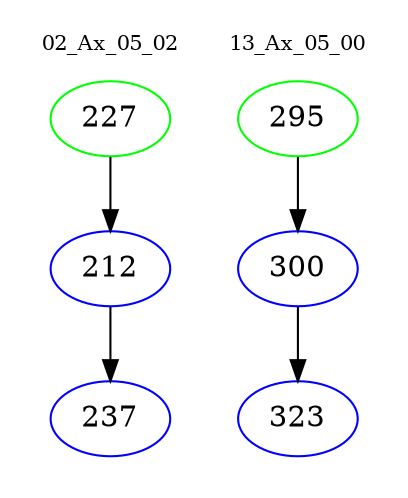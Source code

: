 digraph{
subgraph cluster_0 {
color = white
label = "02_Ax_05_02";
fontsize=10;
T0_227 [label="227", color="green"]
T0_227 -> T0_212 [color="black"]
T0_212 [label="212", color="blue"]
T0_212 -> T0_237 [color="black"]
T0_237 [label="237", color="blue"]
}
subgraph cluster_1 {
color = white
label = "13_Ax_05_00";
fontsize=10;
T1_295 [label="295", color="green"]
T1_295 -> T1_300 [color="black"]
T1_300 [label="300", color="blue"]
T1_300 -> T1_323 [color="black"]
T1_323 [label="323", color="blue"]
}
}
